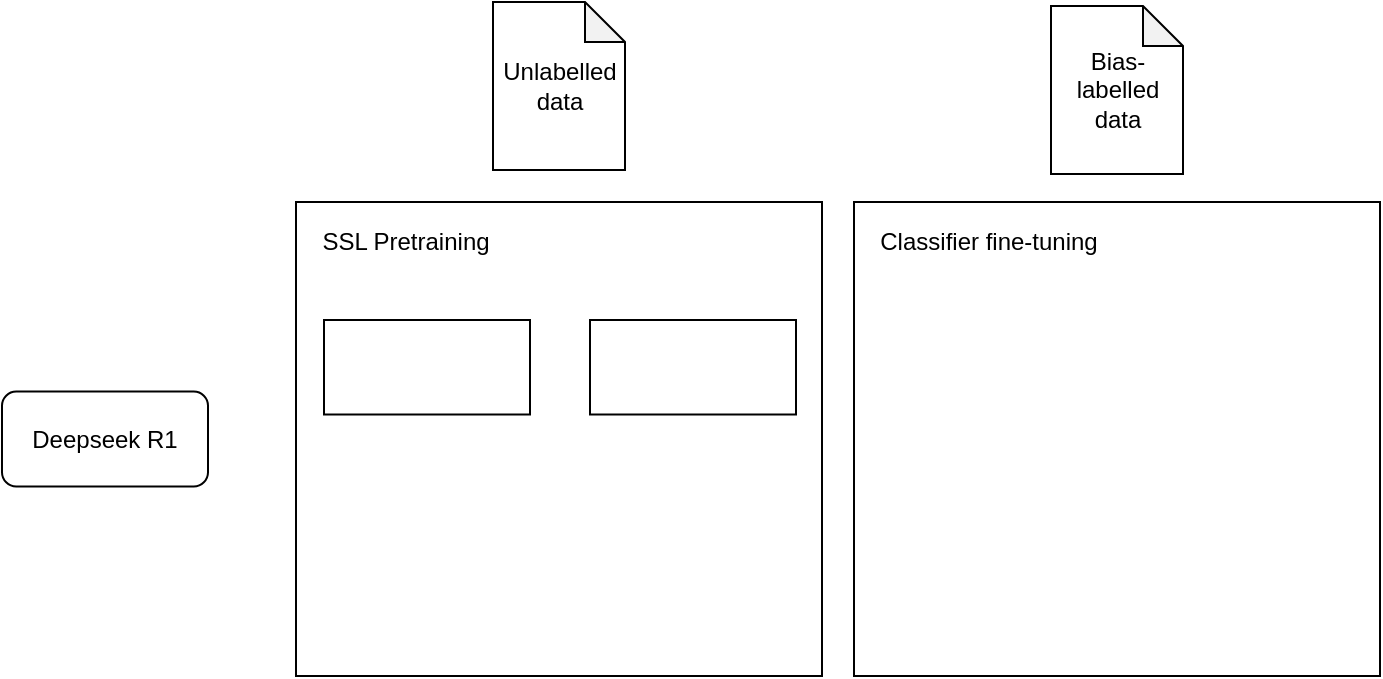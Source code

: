 <mxfile version="26.0.16">
  <diagram name="Page-1" id="9Bia6ibFdOrg1GPMHm58">
    <mxGraphModel dx="1434" dy="772" grid="0" gridSize="10" guides="1" tooltips="1" connect="1" arrows="1" fold="1" page="1" pageScale="1" pageWidth="827" pageHeight="1169" math="0" shadow="0">
      <root>
        <mxCell id="0" />
        <mxCell id="1" parent="0" />
        <mxCell id="3uAdCKP51J_CVrvJTmnT-3" value="" style="group" vertex="1" connectable="0" parent="1">
          <mxGeometry x="190" y="165" width="263" height="237" as="geometry" />
        </mxCell>
        <mxCell id="3uAdCKP51J_CVrvJTmnT-1" value="" style="rounded=0;whiteSpace=wrap;html=1;" vertex="1" parent="3uAdCKP51J_CVrvJTmnT-3">
          <mxGeometry width="263" height="237" as="geometry" />
        </mxCell>
        <mxCell id="3uAdCKP51J_CVrvJTmnT-2" value="SSL Pretraining" style="text;html=1;align=center;verticalAlign=middle;whiteSpace=wrap;rounded=0;" vertex="1" parent="3uAdCKP51J_CVrvJTmnT-3">
          <mxGeometry x="3.72" y="5" width="102.28" height="30" as="geometry" />
        </mxCell>
        <mxCell id="3uAdCKP51J_CVrvJTmnT-13" value="" style="rounded=0;whiteSpace=wrap;html=1;" vertex="1" parent="3uAdCKP51J_CVrvJTmnT-3">
          <mxGeometry x="14" y="59" width="103" height="47.25" as="geometry" />
        </mxCell>
        <mxCell id="3uAdCKP51J_CVrvJTmnT-14" value="" style="rounded=0;whiteSpace=wrap;html=1;" vertex="1" parent="3uAdCKP51J_CVrvJTmnT-3">
          <mxGeometry x="147" y="59" width="103" height="47.25" as="geometry" />
        </mxCell>
        <mxCell id="3uAdCKP51J_CVrvJTmnT-6" value="" style="group" vertex="1" connectable="0" parent="1">
          <mxGeometry x="469" y="165" width="263" height="237" as="geometry" />
        </mxCell>
        <mxCell id="3uAdCKP51J_CVrvJTmnT-7" value="" style="rounded=0;whiteSpace=wrap;html=1;" vertex="1" parent="3uAdCKP51J_CVrvJTmnT-6">
          <mxGeometry width="263" height="237" as="geometry" />
        </mxCell>
        <mxCell id="3uAdCKP51J_CVrvJTmnT-8" value="Classifier fine-tuning" style="text;html=1;align=center;verticalAlign=middle;whiteSpace=wrap;rounded=0;" vertex="1" parent="3uAdCKP51J_CVrvJTmnT-6">
          <mxGeometry x="3.72" y="5" width="127.28" height="30" as="geometry" />
        </mxCell>
        <mxCell id="3uAdCKP51J_CVrvJTmnT-9" value="Unlabelled data" style="shape=note;whiteSpace=wrap;html=1;backgroundOutline=1;darkOpacity=0.05;size=20;" vertex="1" parent="1">
          <mxGeometry x="288.5" y="65" width="66" height="84" as="geometry" />
        </mxCell>
        <mxCell id="3uAdCKP51J_CVrvJTmnT-10" value="Bias-labelled data" style="shape=note;whiteSpace=wrap;html=1;backgroundOutline=1;darkOpacity=0.05;size=20;" vertex="1" parent="1">
          <mxGeometry x="567.5" y="67" width="66" height="84" as="geometry" />
        </mxCell>
        <mxCell id="3uAdCKP51J_CVrvJTmnT-12" value="Deepseek R1" style="rounded=1;whiteSpace=wrap;html=1;" vertex="1" parent="1">
          <mxGeometry x="43" y="259.75" width="103" height="47.5" as="geometry" />
        </mxCell>
      </root>
    </mxGraphModel>
  </diagram>
</mxfile>
